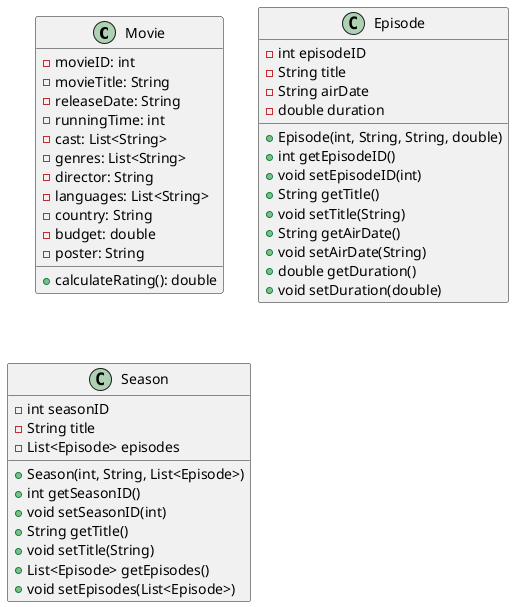 @startuml
class Movie {
    -movieID: int
    -movieTitle: String
    -releaseDate: String
    -runningTime: int
    -cast: List<String>
    -genres: List<String>
    -director: String
    -languages: List<String>
    -country: String
    -budget: double
    -poster: String
    +calculateRating(): double
}
class Episode {
    - int episodeID
    - String title
    - String airDate
    - double duration
    + Episode(int, String, String, double)
    + int getEpisodeID()
    + void setEpisodeID(int)
    + String getTitle()
    + void setTitle(String)
    + String getAirDate()
    + void setAirDate(String)
    + double getDuration()
    + void setDuration(double)
}

class Season {
    - int seasonID
    - String title
    - List<Episode> episodes
    + Season(int, String, List<Episode>)
    + int getSeasonID()
    + void setSeasonID(int)
    + String getTitle()
    + void setTitle(String)
    + List<Episode> getEpisodes()
    + void setEpisodes(List<Episode>)
}


@enduml
